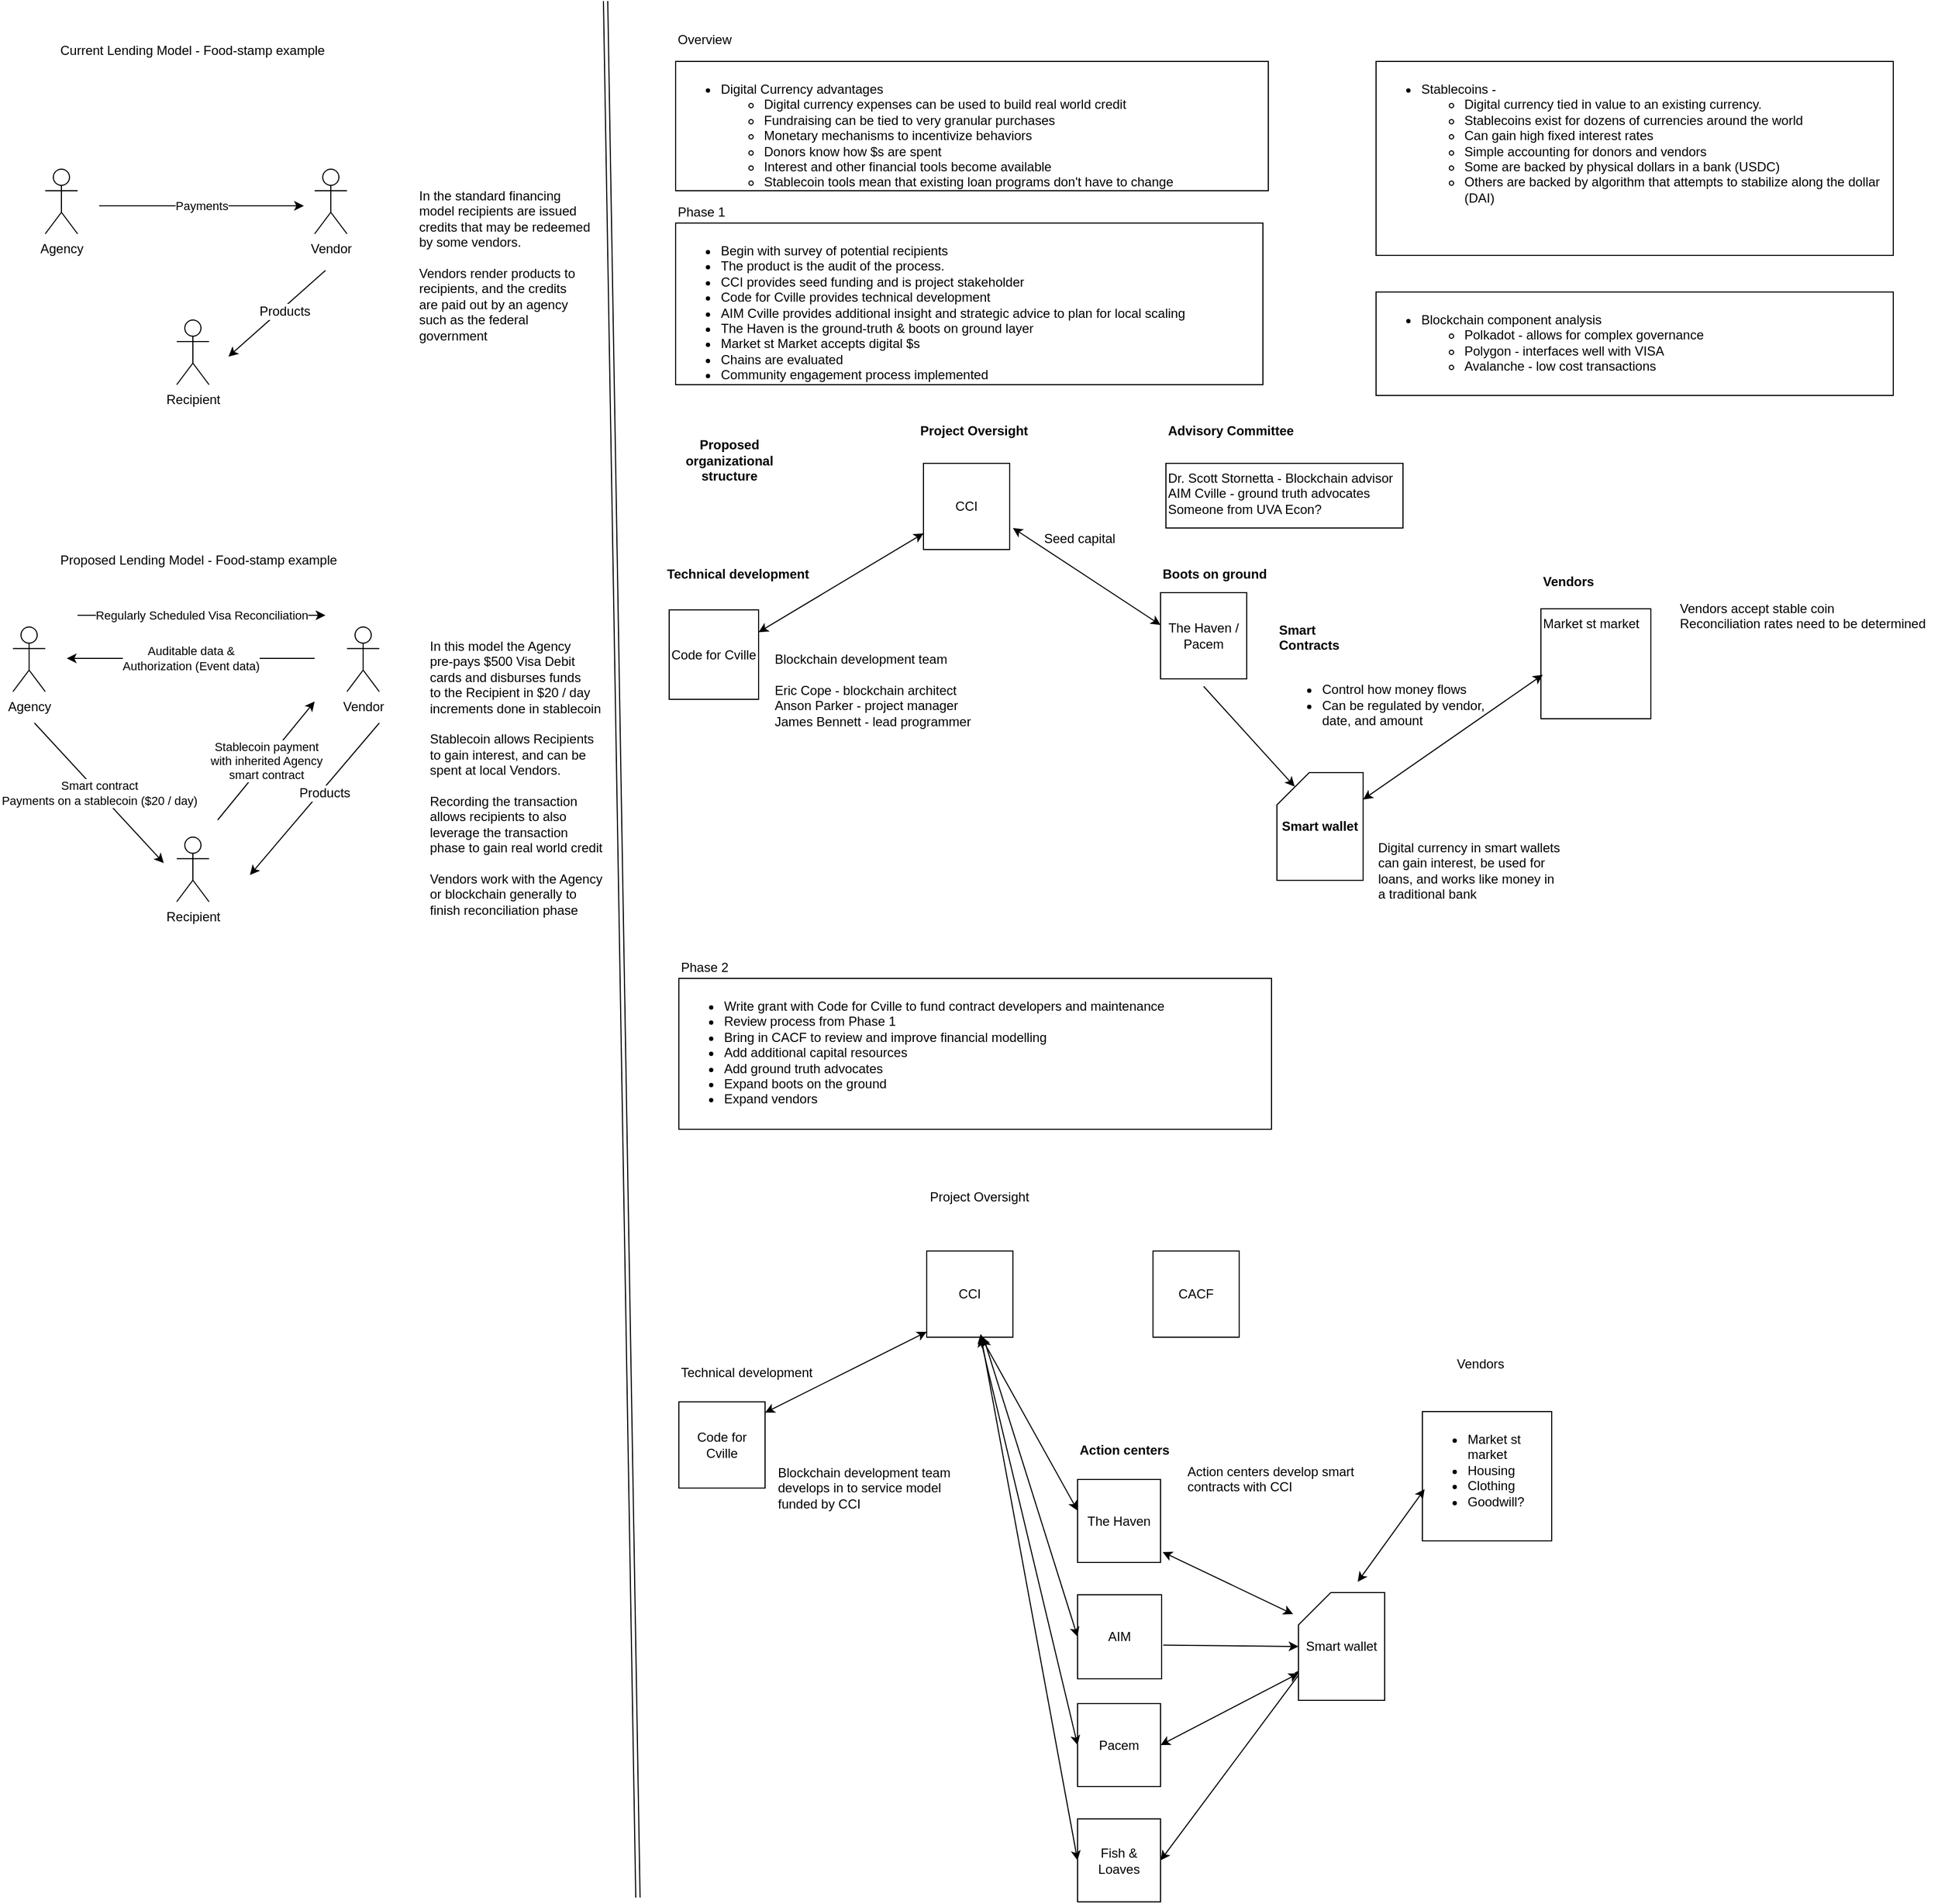 <mxGraphModel dx="611" dy="602" grid="1" gridSize="10" guides="1" tooltips="1" connect="1" arrows="1" fold="1" page="1" pageScale="1" pageWidth="1850" pageHeight="1800" background="#ffffff"><root><mxCell id="0"/><mxCell id="1" parent="0"/><mxCell id="78" value="&lt;div&gt;&lt;ul&gt;&lt;li&gt;&lt;span style=&quot;letter-spacing: 0px&quot;&gt;Begin with survey of potential recipients&lt;/span&gt;&lt;/li&gt;&lt;li&gt;&lt;span style=&quot;letter-spacing: 0px&quot;&gt;The product is the audit of the process.&amp;nbsp;&amp;nbsp;&lt;/span&gt;&lt;/li&gt;&lt;li&gt;&lt;span style=&quot;letter-spacing: 0px&quot;&gt;CCI provides seed funding and is project stakeholder&lt;/span&gt;&lt;br&gt;&lt;/li&gt;&lt;li&gt;&lt;span style=&quot;letter-spacing: 0px&quot;&gt;Code for Cville provides technical development&amp;nbsp;&lt;/span&gt;&lt;/li&gt;&lt;li&gt;&lt;span style=&quot;letter-spacing: 0px&quot;&gt;AIM Cville provides additional insight and strategic advice to plan for local scaling&lt;/span&gt;&lt;br&gt;&lt;/li&gt;&lt;li&gt;&lt;span style=&quot;letter-spacing: 0px&quot;&gt;The Haven is the ground-truth &amp;amp; boots on ground layer&lt;/span&gt;&lt;br&gt;&lt;/li&gt;&lt;li&gt;&lt;span style=&quot;letter-spacing: 0px&quot;&gt;Market st Market accepts digital $s&amp;nbsp;&lt;/span&gt;&lt;br&gt;&lt;/li&gt;&lt;li&gt;&lt;span style=&quot;letter-spacing: 0px&quot;&gt;Chains are evaluated&lt;/span&gt;&lt;/li&gt;&lt;li&gt;&lt;span style=&quot;letter-spacing: 0px&quot;&gt;Community engagement process implemented&lt;/span&gt;&lt;/li&gt;&lt;/ul&gt;&lt;/div&gt;&lt;div&gt;&lt;br&gt;&lt;/div&gt;&lt;div&gt;&lt;br&gt;&lt;/div&gt;&lt;div&gt;&lt;br&gt;&lt;/div&gt;" style="rounded=0;whiteSpace=wrap;html=1;align=left;verticalAlign=top;" parent="1" vertex="1"><mxGeometry x="645" y="226" width="545" height="150" as="geometry"/></mxCell><mxCell id="2" value="CCI" style="whiteSpace=wrap;html=1;aspect=fixed;" parent="1" vertex="1"><mxGeometry x="875" y="449" width="80" height="80" as="geometry"/></mxCell><mxCell id="3" value="Code for Cville" style="whiteSpace=wrap;html=1;aspect=fixed;" parent="1" vertex="1"><mxGeometry x="639" y="585" width="83" height="83" as="geometry"/></mxCell><mxCell id="4" value="&lt;div&gt;The Haven /&lt;/div&gt;Pacem" style="whiteSpace=wrap;html=1;aspect=fixed;" parent="1" vertex="1"><mxGeometry x="1095" y="569" width="80" height="80" as="geometry"/></mxCell><mxCell id="5" value="" style="endArrow=classic;startArrow=classic;html=1;exitX=1;exitY=0.25;" parent="1" source="3" edge="1"><mxGeometry width="50" height="50" relative="1" as="geometry"><mxPoint x="725" y="589" as="sourcePoint"/><mxPoint x="875" y="514" as="targetPoint"/></mxGeometry></mxCell><mxCell id="6" value="" style="endArrow=classic;startArrow=classic;html=1;exitX=0;exitY=0.375;exitPerimeter=0;" parent="1" source="4" edge="1"><mxGeometry width="50" height="50" relative="1" as="geometry"><mxPoint x="1085" y="609" as="sourcePoint"/><mxPoint x="958" y="509" as="targetPoint"/></mxGeometry></mxCell><mxCell id="7" value="&lt;div&gt;Blockchain development team&lt;/div&gt;&lt;div&gt;&lt;br&gt;&lt;/div&gt;&lt;div&gt;Eric Cope - blockchain architect&lt;/div&gt;Anson Parker - project manager&lt;div&gt;James Bennett - lead programmer&lt;/div&gt;" style="text;html=1;resizable=0;points=[];autosize=1;align=left;verticalAlign=top;spacingTop=-4;" parent="1" vertex="1"><mxGeometry x="735" y="621" width="200" height="70" as="geometry"/></mxCell><mxCell id="8" value="&lt;div&gt;&lt;br&gt;&lt;/div&gt;Proposed&lt;div&gt;organizational structure&lt;/div&gt;" style="text;html=1;strokeColor=none;fillColor=none;align=center;verticalAlign=middle;whiteSpace=wrap;rounded=0;fontStyle=1" parent="1" vertex="1"><mxGeometry x="675" y="429" width="40" height="20" as="geometry"/></mxCell><mxCell id="12" value="Boots on ground" style="text;html=1;resizable=0;points=[];autosize=1;align=left;verticalAlign=top;spacingTop=-4;fontStyle=1" parent="1" vertex="1"><mxGeometry x="1095" y="542" width="100" height="20" as="geometry"/></mxCell><mxCell id="13" value="Technical development" style="text;html=1;resizable=0;points=[];autosize=1;align=left;verticalAlign=top;spacingTop=-4;fontStyle=1" parent="1" vertex="1"><mxGeometry x="635" y="542" width="140" height="20" as="geometry"/></mxCell><mxCell id="14" value="&lt;div&gt;&lt;ul&gt;&lt;li&gt;Digital Currency advantages&lt;/li&gt;&lt;ul&gt;&lt;li&gt;Digital currency expenses can be used to build real world credit&lt;/li&gt;&lt;li&gt;Fundraising can be tied to very granular purchases&amp;nbsp;&lt;/li&gt;&lt;li&gt;Monetary mechanisms to incentivize behaviors&lt;/li&gt;&lt;li&gt;Donors know how $s are spent&lt;/li&gt;&lt;li&gt;Interest and other financial tools become available&lt;/li&gt;&lt;li&gt;Stablecoin tools mean that existing loan programs don't have to change&lt;/li&gt;&lt;/ul&gt;&lt;/ul&gt;&lt;/div&gt;&lt;div&gt;&lt;br&gt;&lt;/div&gt;&lt;div&gt;&lt;br&gt;&lt;/div&gt;&lt;div&gt;&lt;br&gt;&lt;/div&gt;" style="rounded=0;whiteSpace=wrap;html=1;align=left;verticalAlign=top;" parent="1" vertex="1"><mxGeometry x="645" y="76" width="550" height="120" as="geometry"/></mxCell><mxCell id="15" style="edgeStyle=orthogonalEdgeStyle;rounded=0;html=1;exitX=0.5;exitY=1;entryX=0.5;entryY=1;jettySize=auto;orthogonalLoop=1;" parent="1" source="8" target="8" edge="1"><mxGeometry relative="1" as="geometry"/></mxCell><mxCell id="17" value="&lt;span style=&quot;letter-spacing: 0px&quot;&gt;Market st market&lt;/span&gt;&lt;br&gt;" style="whiteSpace=wrap;html=1;aspect=fixed;align=left;verticalAlign=top;" parent="1" vertex="1"><mxGeometry x="1448" y="584" width="102" height="102" as="geometry"/></mxCell><mxCell id="18" value="Vendors" style="text;html=1;resizable=0;points=[];autosize=1;align=left;verticalAlign=top;spacingTop=-4;fontStyle=1" parent="1" vertex="1"><mxGeometry x="1448.353" y="549" width="60" height="20" as="geometry"/></mxCell><mxCell id="22" value="Phase 1" style="text;html=1;resizable=0;points=[];autosize=1;align=left;verticalAlign=top;spacingTop=-4;" parent="1" vertex="1"><mxGeometry x="645" y="206" width="60" height="20" as="geometry"/></mxCell><mxCell id="26" value="&lt;ul&gt;&lt;li&gt;Write grant with Code for Cville to fund contract developers and maintenance&lt;/li&gt;&lt;li&gt;Review process from Phase 1&lt;/li&gt;&lt;li&gt;Bring in CACF to review and improve financial modelling&lt;/li&gt;&lt;li&gt;Add additional capital resources&lt;/li&gt;&lt;li&gt;Add ground truth advocates&lt;/li&gt;&lt;li&gt;Expand boots on the ground&lt;/li&gt;&lt;li&gt;Expand vendors&lt;/li&gt;&lt;/ul&gt;" style="rounded=0;whiteSpace=wrap;html=1;align=left;verticalAlign=top;" parent="1" vertex="1"><mxGeometry x="648" y="927" width="550" height="140" as="geometry"/></mxCell><mxCell id="27" value="Phase 2" style="text;html=1;resizable=0;points=[];autosize=1;align=left;verticalAlign=top;spacingTop=-4;" parent="1" vertex="1"><mxGeometry x="648" y="907" width="60" height="20" as="geometry"/></mxCell><mxCell id="30" value="&lt;b&gt;Smart&amp;nbsp;&lt;/b&gt;&lt;div&gt;&lt;b&gt;Contracts&lt;/b&gt;&lt;/div&gt;&lt;div&gt;&lt;br&gt;&lt;/div&gt;&lt;div&gt;&lt;ul&gt;&lt;li&gt;Control how money flows&lt;/li&gt;&lt;li&gt;Can be regulated by vendor, &lt;br&gt;date, and amount&lt;/li&gt;&lt;/ul&gt;&lt;/div&gt;" style="text;html=1;resizable=0;points=[];autosize=1;align=left;verticalAlign=top;spacingTop=-4;" parent="1" vertex="1"><mxGeometry x="1203" y="594" width="210" height="110" as="geometry"/></mxCell><mxCell id="32" value="Seed capital" style="text;html=1;resizable=0;points=[];autosize=1;align=left;verticalAlign=top;spacingTop=-4;" parent="1" vertex="1"><mxGeometry x="985" y="509" width="80" height="20" as="geometry"/></mxCell><mxCell id="35" value="" style="endArrow=classic;startArrow=classic;html=1;entryX=0.017;entryY=0.6;entryPerimeter=0;exitX=1;exitY=0.25;" parent="1" source="90" target="17" edge="1"><mxGeometry width="50" height="50" relative="1" as="geometry"><mxPoint x="1265" y="668" as="sourcePoint"/><mxPoint x="1235" y="668" as="targetPoint"/></mxGeometry></mxCell><mxCell id="55" value="CCI" style="whiteSpace=wrap;html=1;aspect=fixed;" parent="1" vertex="1"><mxGeometry x="878" y="1180" width="80" height="80" as="geometry"/></mxCell><mxCell id="56" value="Code for Cville" style="whiteSpace=wrap;html=1;aspect=fixed;" parent="1" vertex="1"><mxGeometry x="648" y="1320" width="80" height="80" as="geometry"/></mxCell><mxCell id="57" value="The Haven" style="whiteSpace=wrap;html=1;aspect=fixed;" parent="1" vertex="1"><mxGeometry x="1018" y="1392" width="77" height="77" as="geometry"/></mxCell><mxCell id="58" value="" style="endArrow=classic;startArrow=classic;html=1;" parent="1" edge="1"><mxGeometry width="50" height="50" relative="1" as="geometry"><mxPoint x="728" y="1330" as="sourcePoint"/><mxPoint x="878" y="1255" as="targetPoint"/></mxGeometry></mxCell><mxCell id="59" value="" style="endArrow=classic;startArrow=classic;html=1;exitX=0;exitY=0.375;exitPerimeter=0;" parent="1" source="57" edge="1"><mxGeometry width="50" height="50" relative="1" as="geometry"><mxPoint x="1088" y="1350" as="sourcePoint"/><mxPoint x="928" y="1259" as="targetPoint"/></mxGeometry></mxCell><mxCell id="60" value="&lt;div&gt;Blockchain development team&amp;nbsp;&lt;/div&gt;&lt;div&gt;develops in to service model&lt;/div&gt;&lt;div&gt;funded by CCI&lt;/div&gt;" style="text;html=1;resizable=0;points=[];autosize=1;align=left;verticalAlign=top;spacingTop=-4;" parent="1" vertex="1"><mxGeometry x="738" y="1376" width="180" height="40" as="geometry"/></mxCell><mxCell id="62" value="Project Oversight" style="text;html=1;resizable=0;points=[];autosize=1;align=left;verticalAlign=top;spacingTop=-4;" parent="1" vertex="1"><mxGeometry x="879" y="1120" width="110" height="20" as="geometry"/></mxCell><mxCell id="63" value="Action centers" style="text;html=1;resizable=0;points=[];autosize=1;align=left;verticalAlign=top;spacingTop=-4;fontStyle=1" parent="1" vertex="1"><mxGeometry x="1018" y="1355" width="90" height="20" as="geometry"/></mxCell><mxCell id="64" value="Technical development" style="text;html=1;resizable=0;points=[];autosize=1;align=left;verticalAlign=top;spacingTop=-4;" parent="1" vertex="1"><mxGeometry x="648" y="1283" width="140" height="20" as="geometry"/></mxCell><mxCell id="65" style="edgeStyle=orthogonalEdgeStyle;rounded=0;html=1;exitX=0.5;exitY=1;entryX=0.5;entryY=1;jettySize=auto;orthogonalLoop=1;" parent="1" edge="1"><mxGeometry relative="1" as="geometry"><mxPoint x="698.294" y="1190.059" as="sourcePoint"/><mxPoint x="698.294" y="1190.059" as="targetPoint"/></mxGeometry></mxCell><mxCell id="66" value="&lt;ul&gt;&lt;li&gt;Market st market&lt;/li&gt;&lt;li&gt;Housing&lt;/li&gt;&lt;li&gt;Clothing&lt;/li&gt;&lt;li&gt;Goodwill?&lt;/li&gt;&lt;/ul&gt;" style="whiteSpace=wrap;html=1;aspect=fixed;align=left;verticalAlign=top;" parent="1" vertex="1"><mxGeometry x="1338" y="1329" width="120" height="120" as="geometry"/></mxCell><mxCell id="67" value="Vendors" style="text;html=1;resizable=0;points=[];autosize=1;align=left;verticalAlign=top;spacingTop=-4;" parent="1" vertex="1"><mxGeometry x="1368" y="1275" width="60" height="20" as="geometry"/></mxCell><mxCell id="69" value="" style="endArrow=classic;startArrow=classic;html=1;exitX=1.025;exitY=0.875;exitPerimeter=0;" parent="1" source="57" edge="1"><mxGeometry width="50" height="50" relative="1" as="geometry"><mxPoint x="1178" y="1399" as="sourcePoint"/><mxPoint x="1218" y="1517" as="targetPoint"/></mxGeometry></mxCell><mxCell id="73" value="" style="endArrow=classic;startArrow=classic;html=1;entryX=0.017;entryY=0.6;entryPerimeter=0;" parent="1" target="66" edge="1"><mxGeometry width="50" height="50" relative="1" as="geometry"><mxPoint x="1278" y="1487" as="sourcePoint"/><mxPoint x="1238" y="1409" as="targetPoint"/></mxGeometry></mxCell><mxCell id="74" value="Pacem" style="whiteSpace=wrap;html=1;aspect=fixed;" parent="1" vertex="1"><mxGeometry x="1018" y="1600" width="77" height="77" as="geometry"/></mxCell><mxCell id="75" value="Fish &amp;amp; Loaves" style="whiteSpace=wrap;html=1;aspect=fixed;" parent="1" vertex="1"><mxGeometry x="1018" y="1707" width="77" height="77" as="geometry"/></mxCell><mxCell id="76" value="AIM" style="whiteSpace=wrap;html=1;aspect=fixed;" parent="1" vertex="1"><mxGeometry x="1018" y="1499" width="78" height="78" as="geometry"/></mxCell><mxCell id="77" value="Overview" style="text;html=1;resizable=0;points=[];autosize=1;align=left;verticalAlign=top;spacingTop=-4;" parent="1" vertex="1"><mxGeometry x="645" y="46" width="70" height="20" as="geometry"/></mxCell><mxCell id="81" value="" style="endArrow=classic;startArrow=classic;html=1;exitX=1;exitY=0.5;entryX=0;entryY=0.75;" parent="1" source="74" target="88" edge="1"><mxGeometry width="50" height="50" relative="1" as="geometry"><mxPoint x="1108" y="1351" as="sourcePoint"/><mxPoint x="971" y="1260" as="targetPoint"/></mxGeometry></mxCell><mxCell id="82" value="" style="endArrow=classic;startArrow=classic;html=1;exitX=1;exitY=0.5;" parent="1" source="75" edge="1"><mxGeometry width="50" height="50" relative="1" as="geometry"><mxPoint x="1158" y="1580" as="sourcePoint"/><mxPoint x="1228" y="1567" as="targetPoint"/></mxGeometry></mxCell><mxCell id="84" value="Advisory Committee" style="text;html=1;resizable=0;points=[];autosize=1;align=left;verticalAlign=top;spacingTop=-4;fontStyle=1" parent="1" vertex="1"><mxGeometry x="1100" y="409" width="120" height="20" as="geometry"/></mxCell><mxCell id="86" value="" style="endArrow=classic;html=1;entryX=0;entryY=0.5;exitX=1.018;exitY=0.6;exitPerimeter=0;" parent="1" source="76" target="88" edge="1"><mxGeometry width="50" height="50" relative="1" as="geometry"><mxPoint x="1268" y="1207" as="sourcePoint"/><mxPoint x="1318" y="1157" as="targetPoint"/></mxGeometry></mxCell><mxCell id="88" value="Smart wallet" style="shape=card;whiteSpace=wrap;html=1;" parent="1" vertex="1"><mxGeometry x="1223" y="1497" width="80" height="100" as="geometry"/></mxCell><mxCell id="90" value="&lt;b&gt;Smart wallet&lt;/b&gt;" style="shape=card;whiteSpace=wrap;html=1;" parent="1" vertex="1"><mxGeometry x="1203" y="736" width="80" height="100" as="geometry"/></mxCell><mxCell id="91" value="" style="endArrow=classic;html=1;entryX=0.206;entryY=0.13;entryPerimeter=0;" parent="1" target="90" edge="1"><mxGeometry width="50" height="50" relative="1" as="geometry"><mxPoint x="1135" y="656" as="sourcePoint"/><mxPoint x="1170" y="672" as="targetPoint"/></mxGeometry></mxCell><mxCell id="99" value="Digital currency in smart wallets&lt;div&gt;&lt;span style=&quot;letter-spacing: 0px&quot;&gt;can gain interest,&amp;nbsp;&lt;/span&gt;&lt;span style=&quot;letter-spacing: 0px&quot;&gt;be used for&amp;nbsp;&lt;/span&gt;&lt;/div&gt;&lt;div&gt;&lt;span style=&quot;letter-spacing: 0px&quot;&gt;loans, and works&amp;nbsp;&lt;/span&gt;&lt;span style=&quot;letter-spacing: 0px&quot;&gt;like money in&amp;nbsp;&lt;/span&gt;&lt;/div&gt;&lt;div&gt;&lt;span style=&quot;letter-spacing: 0px&quot;&gt;a traditional&amp;nbsp;&lt;/span&gt;&lt;span style=&quot;letter-spacing: 0px&quot;&gt;bank&lt;/span&gt;&lt;/div&gt;" style="text;html=1;resizable=0;points=[];autosize=1;align=left;verticalAlign=top;spacingTop=-4;" parent="1" vertex="1"><mxGeometry x="1295" y="796" width="180" height="60" as="geometry"/></mxCell><mxCell id="100" value="Vendors accept stable coin&lt;div&gt;Reconciliation rates need to be determined&lt;/div&gt;&lt;div&gt;&lt;br&gt;&lt;/div&gt;" style="text;html=1;resizable=0;points=[];autosize=1;align=left;verticalAlign=top;spacingTop=-4;" parent="1" vertex="1"><mxGeometry x="1575" y="574" width="240" height="40" as="geometry"/></mxCell><mxCell id="103" value="" style="endArrow=classic;startArrow=classic;html=1;exitX=0;exitY=0.5;" parent="1" source="76" target="55" edge="1"><mxGeometry width="50" height="50" relative="1" as="geometry"><mxPoint x="1028.294" y="1430.647" as="sourcePoint"/><mxPoint x="971" y="1260" as="targetPoint"/></mxGeometry></mxCell><mxCell id="104" value="" style="endArrow=classic;startArrow=classic;html=1;exitX=0;exitY=0.5;" parent="1" source="74" target="55" edge="1"><mxGeometry width="50" height="50" relative="1" as="geometry"><mxPoint x="1038.294" y="1440.647" as="sourcePoint"/><mxPoint x="981" y="1270" as="targetPoint"/></mxGeometry></mxCell><mxCell id="105" value="" style="endArrow=classic;startArrow=classic;html=1;exitX=0;exitY=0.5;" parent="1" source="75" edge="1"><mxGeometry width="50" height="50" relative="1" as="geometry"><mxPoint x="1027.765" y="1648.294" as="sourcePoint"/><mxPoint x="928" y="1257" as="targetPoint"/></mxGeometry></mxCell><mxCell id="107" value="&lt;ul&gt;&lt;li&gt;Stablecoins -&amp;nbsp;&lt;/li&gt;&lt;ul&gt;&lt;li&gt;Digital currency tied in value to an existing currency.&amp;nbsp;&lt;/li&gt;&lt;li&gt;Stablecoins exist for dozens of currencies around the world&lt;/li&gt;&lt;li&gt;Can gain high fixed interest rates&lt;/li&gt;&lt;li&gt;Simple accounting for donors and vendors&lt;/li&gt;&lt;li&gt;Some are backed by physical dollars in a bank (USDC)&lt;/li&gt;&lt;li&gt;Others are backed by algorithm that attempts to stabilize along the dollar (DAI)&lt;/li&gt;&lt;/ul&gt;&lt;/ul&gt;" style="rounded=0;whiteSpace=wrap;html=1;align=left;verticalAlign=top;" parent="1" vertex="1"><mxGeometry x="1295" y="76" width="480" height="180" as="geometry"/></mxCell><mxCell id="11" value="Project Oversight" style="text;html=1;resizable=0;points=[];autosize=1;align=left;verticalAlign=top;spacingTop=-4;fontStyle=1" parent="1" vertex="1"><mxGeometry x="870" y="409" width="110" height="20" as="geometry"/></mxCell><mxCell id="109" value="CACF" style="whiteSpace=wrap;html=1;aspect=fixed;" parent="1" vertex="1"><mxGeometry x="1088" y="1180" width="80" height="80" as="geometry"/></mxCell><mxCell id="111" value="Action centers develop smart&amp;nbsp;&lt;div&gt;&lt;span style=&quot;letter-spacing: 0px&quot;&gt;contracts with CCI&amp;nbsp;&lt;/span&gt;&lt;/div&gt;&lt;div&gt;&lt;span style=&quot;letter-spacing: 0px&quot;&gt;&lt;br&gt;&lt;/span&gt;&lt;/div&gt;&lt;div&gt;&lt;br&gt;&lt;/div&gt;" style="text;html=1;resizable=0;points=[];autosize=1;align=left;verticalAlign=top;spacingTop=-4;" parent="1" vertex="1"><mxGeometry x="1118" y="1375" width="170" height="60" as="geometry"/></mxCell><mxCell id="112" value="&lt;ul&gt;&lt;li&gt;Blockchain component analysis&lt;/li&gt;&lt;ul&gt;&lt;li&gt;Polkadot - allows for complex governance&lt;/li&gt;&lt;li&gt;Polygon - interfaces well with VISA&lt;/li&gt;&lt;li&gt;Avalanche - low cost transactions&lt;/li&gt;&lt;/ul&gt;&lt;/ul&gt;" style="rounded=0;whiteSpace=wrap;html=1;align=left;verticalAlign=top;" parent="1" vertex="1"><mxGeometry x="1295" y="290" width="480" height="96" as="geometry"/></mxCell><mxCell id="115" value="" style="shape=link;html=1;jettySize=auto;orthogonalLoop=1;" edge="1" parent="1"><mxGeometry width="50" height="50" relative="1" as="geometry"><mxPoint x="610" y="1780" as="sourcePoint"/><mxPoint x="580" y="20" as="targetPoint"/></mxGeometry></mxCell><mxCell id="116" value="Current Lending Model - Food-stamp example" style="text;html=1;resizable=0;points=[];autosize=1;align=left;verticalAlign=top;spacingTop=-4;" vertex="1" parent="1"><mxGeometry x="72" y="56" width="260" height="20" as="geometry"/></mxCell><mxCell id="118" value="Agency" style="shape=umlActor;verticalLabelPosition=bottom;labelBackgroundColor=#ffffff;verticalAlign=top;html=1;" vertex="1" parent="1"><mxGeometry x="60" y="176" width="30" height="60" as="geometry"/></mxCell><mxCell id="119" value="Recipient" style="shape=umlActor;verticalLabelPosition=bottom;labelBackgroundColor=#ffffff;verticalAlign=top;html=1;" vertex="1" parent="1"><mxGeometry x="182" y="316" width="30" height="60" as="geometry"/></mxCell><mxCell id="120" value="Vendor" style="shape=umlActor;verticalLabelPosition=bottom;labelBackgroundColor=#ffffff;verticalAlign=top;html=1;" vertex="1" parent="1"><mxGeometry x="310" y="176" width="30" height="60" as="geometry"/></mxCell><mxCell id="125" value="" style="endArrow=classic;html=1;" edge="1" parent="1"><mxGeometry width="50" height="50" relative="1" as="geometry"><mxPoint x="320" y="270" as="sourcePoint"/><mxPoint x="230" y="350" as="targetPoint"/></mxGeometry></mxCell><mxCell id="127" value="Products" style="text;html=1;resizable=0;points=[];align=center;verticalAlign=middle;labelBackgroundColor=#ffffff;" vertex="1" connectable="0" parent="125"><mxGeometry x="-0.108" y="3" relative="1" as="geometry"><mxPoint as="offset"/></mxGeometry></mxCell><mxCell id="128" value="Payments" style="endArrow=classic;html=1;" edge="1" parent="1"><mxGeometry width="50" height="50" relative="1" as="geometry"><mxPoint x="110" y="210" as="sourcePoint"/><mxPoint x="300" y="210" as="targetPoint"/><Array as="points"/></mxGeometry></mxCell><mxCell id="129" value="In the standard financing&lt;div&gt;model recipients are issued&amp;nbsp;&lt;/div&gt;&lt;div&gt;credits that may be redeemed&lt;/div&gt;&lt;div&gt;by some vendors.&lt;/div&gt;&lt;div&gt;&lt;br&gt;&lt;/div&gt;&lt;div&gt;Vendors render products to&amp;nbsp;&lt;/div&gt;&lt;div&gt;recipients, and the credits&lt;/div&gt;&lt;div&gt;are paid out by an agency&amp;nbsp;&lt;/div&gt;&lt;div&gt;such as the federal&lt;/div&gt;&lt;div&gt;government&lt;/div&gt;" style="text;html=1;resizable=0;points=[];autosize=1;align=left;verticalAlign=top;spacingTop=-4;" vertex="1" parent="1"><mxGeometry x="405" y="191" width="170" height="140" as="geometry"/></mxCell><mxCell id="130" value="Proposed Lending Model - Food-stamp example" style="text;html=1;resizable=0;points=[];autosize=1;align=left;verticalAlign=top;spacingTop=-4;" vertex="1" parent="1"><mxGeometry x="72" y="528.882" width="270" height="20" as="geometry"/></mxCell><mxCell id="131" value="Agency" style="shape=umlActor;verticalLabelPosition=bottom;labelBackgroundColor=#ffffff;verticalAlign=top;html=1;" vertex="1" parent="1"><mxGeometry x="30" y="600.882" width="30" height="60" as="geometry"/></mxCell><mxCell id="132" value="Recipient" style="shape=umlActor;verticalLabelPosition=bottom;labelBackgroundColor=#ffffff;verticalAlign=top;html=1;" vertex="1" parent="1"><mxGeometry x="182" y="795.882" width="30" height="60" as="geometry"/></mxCell><mxCell id="133" value="Vendor" style="shape=umlActor;verticalLabelPosition=bottom;labelBackgroundColor=#ffffff;verticalAlign=top;html=1;" vertex="1" parent="1"><mxGeometry x="340" y="600.882" width="30" height="60" as="geometry"/></mxCell><mxCell id="134" value="" style="endArrow=classic;html=1;" edge="1" parent="1"><mxGeometry width="50" height="50" relative="1" as="geometry"><mxPoint x="370" y="690" as="sourcePoint"/><mxPoint x="250" y="831" as="targetPoint"/></mxGeometry></mxCell><mxCell id="135" value="Products" style="text;html=1;resizable=0;points=[];align=center;verticalAlign=middle;labelBackgroundColor=#ffffff;" vertex="1" connectable="0" parent="134"><mxGeometry x="-0.108" y="3" relative="1" as="geometry"><mxPoint as="offset"/></mxGeometry></mxCell><mxCell id="136" value="&lt;div&gt;Smart contract&lt;/div&gt;Payments on a stablecoin ($20 / day)" style="endArrow=classic;html=1;" edge="1" parent="1"><mxGeometry width="50" height="50" relative="1" as="geometry"><mxPoint x="50" y="690" as="sourcePoint"/><mxPoint x="170" y="820" as="targetPoint"/><Array as="points"/></mxGeometry></mxCell><mxCell id="137" value="Stablecoin payment&lt;div&gt;&lt;/div&gt;&lt;div&gt;with inherited Agency&lt;/div&gt;&lt;div&gt;smart contract&lt;/div&gt;" style="endArrow=classic;html=1;" edge="1" parent="1"><mxGeometry width="50" height="50" relative="1" as="geometry"><mxPoint x="220" y="780" as="sourcePoint"/><mxPoint x="310" y="670" as="targetPoint"/><Array as="points"/></mxGeometry></mxCell><mxCell id="140" value="&lt;div&gt;Auditable data &amp;amp;&lt;/div&gt;Authorization (Event data)" style="endArrow=classic;html=1;" edge="1" parent="1"><mxGeometry width="50" height="50" relative="1" as="geometry"><mxPoint x="310" y="630" as="sourcePoint"/><mxPoint x="80" y="630" as="targetPoint"/><Array as="points"/></mxGeometry></mxCell><mxCell id="144" value="In this model the Agency&lt;div&gt;pre-pays $500 Visa Debit&lt;/div&gt;&lt;div&gt;cards and disburses funds&amp;nbsp;&lt;/div&gt;&lt;div&gt;to the Recipient in $20 / day&lt;/div&gt;&lt;div&gt;increments done in stablecoin&lt;/div&gt;&lt;div&gt;&lt;br&gt;&lt;/div&gt;&lt;div&gt;Stablecoin allows Recipients&lt;/div&gt;&lt;div&gt;to gain interest, and can be&lt;/div&gt;&lt;div&gt;spent at local Vendors.&lt;/div&gt;&lt;div&gt;&lt;br&gt;&lt;/div&gt;&lt;div&gt;Recording the transaction&amp;nbsp;&lt;/div&gt;&lt;div&gt;allows recipients to also&amp;nbsp;&lt;/div&gt;&lt;div&gt;leverage the transaction&amp;nbsp;&lt;/div&gt;&lt;div&gt;phase to gain real world credit&lt;/div&gt;&lt;div&gt;&lt;br&gt;&lt;/div&gt;&lt;div&gt;Vendors work with the Agency&lt;/div&gt;&lt;div&gt;or blockchain generally to&amp;nbsp;&lt;/div&gt;&lt;div&gt;finish reconciliation phase&lt;/div&gt;" style="text;html=1;resizable=0;points=[];autosize=1;align=left;verticalAlign=top;spacingTop=-4;" vertex="1" parent="1"><mxGeometry x="415" y="609" width="180" height="250" as="geometry"/></mxCell><mxCell id="148" value="Regularly Scheduled Visa Reconciliation&lt;div&gt;&lt;/div&gt;" style="endArrow=classic;html=1;" edge="1" parent="1"><mxGeometry width="50" height="50" relative="1" as="geometry"><mxPoint x="90" y="590" as="sourcePoint"/><mxPoint x="320" y="590" as="targetPoint"/><Array as="points"/></mxGeometry></mxCell><mxCell id="150" value="Dr. Scott Stornetta - Blockchain advisor&lt;div&gt;AIM Cville - ground truth advocates&lt;/div&gt;&lt;div&gt;Someone from UVA Econ?&lt;/div&gt;" style="rounded=0;whiteSpace=wrap;html=1;align=left;verticalAlign=top;" vertex="1" parent="1"><mxGeometry x="1100" y="449" width="220" height="60" as="geometry"/></mxCell></root></mxGraphModel>